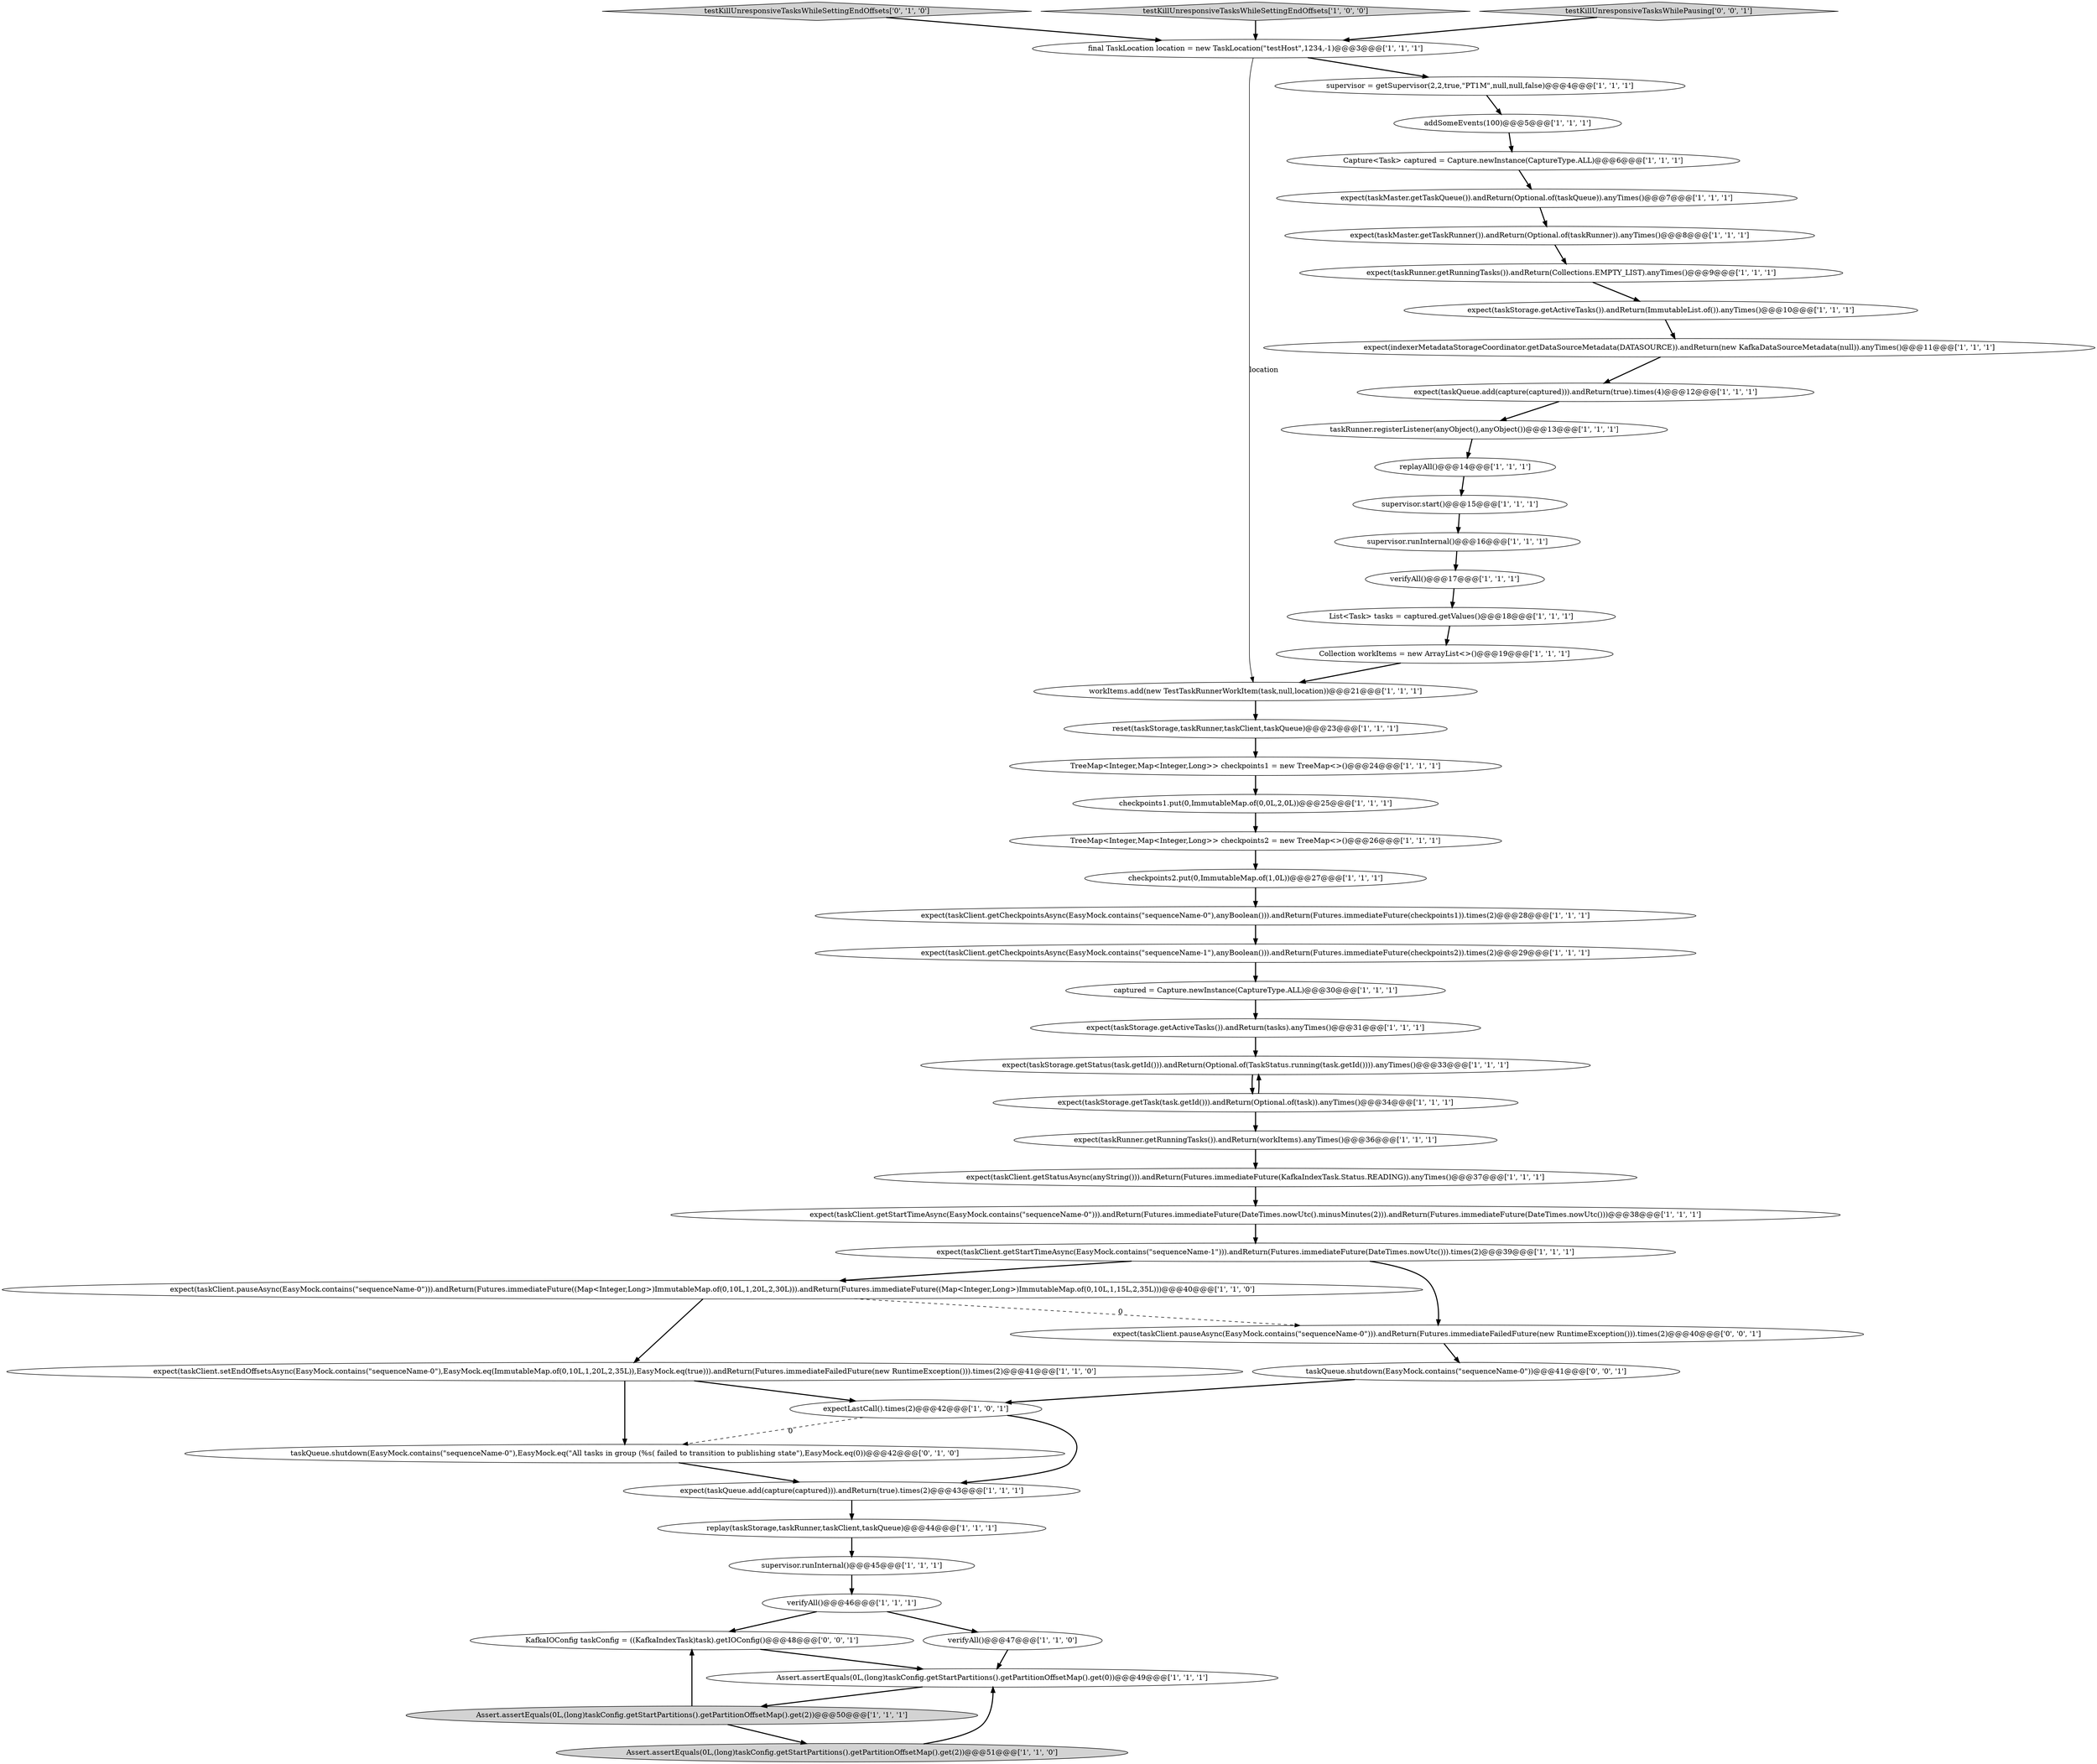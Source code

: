 digraph {
2 [style = filled, label = "expect(taskMaster.getTaskQueue()).andReturn(Optional.of(taskQueue)).anyTimes()@@@7@@@['1', '1', '1']", fillcolor = white, shape = ellipse image = "AAA0AAABBB1BBB"];
8 [style = filled, label = "addSomeEvents(100)@@@5@@@['1', '1', '1']", fillcolor = white, shape = ellipse image = "AAA0AAABBB1BBB"];
32 [style = filled, label = "expect(taskMaster.getTaskRunner()).andReturn(Optional.of(taskRunner)).anyTimes()@@@8@@@['1', '1', '1']", fillcolor = white, shape = ellipse image = "AAA0AAABBB1BBB"];
24 [style = filled, label = "supervisor.runInternal()@@@16@@@['1', '1', '1']", fillcolor = white, shape = ellipse image = "AAA0AAABBB1BBB"];
49 [style = filled, label = "KafkaIOConfig taskConfig = ((KafkaIndexTask)task).getIOConfig()@@@48@@@['0', '0', '1']", fillcolor = white, shape = ellipse image = "AAA0AAABBB3BBB"];
15 [style = filled, label = "expect(taskClient.setEndOffsetsAsync(EasyMock.contains(\"sequenceName-0\"),EasyMock.eq(ImmutableMap.of(0,10L,1,20L,2,35L)),EasyMock.eq(true))).andReturn(Futures.immediateFailedFuture(new RuntimeException())).times(2)@@@41@@@['1', '1', '0']", fillcolor = white, shape = ellipse image = "AAA0AAABBB1BBB"];
43 [style = filled, label = "Collection workItems = new ArrayList<>()@@@19@@@['1', '1', '1']", fillcolor = white, shape = ellipse image = "AAA0AAABBB1BBB"];
3 [style = filled, label = "verifyAll()@@@17@@@['1', '1', '1']", fillcolor = white, shape = ellipse image = "AAA0AAABBB1BBB"];
12 [style = filled, label = "reset(taskStorage,taskRunner,taskClient,taskQueue)@@@23@@@['1', '1', '1']", fillcolor = white, shape = ellipse image = "AAA0AAABBB1BBB"];
17 [style = filled, label = "List<Task> tasks = captured.getValues()@@@18@@@['1', '1', '1']", fillcolor = white, shape = ellipse image = "AAA0AAABBB1BBB"];
21 [style = filled, label = "TreeMap<Integer,Map<Integer,Long>> checkpoints2 = new TreeMap<>()@@@26@@@['1', '1', '1']", fillcolor = white, shape = ellipse image = "AAA0AAABBB1BBB"];
46 [style = filled, label = "testKillUnresponsiveTasksWhileSettingEndOffsets['0', '1', '0']", fillcolor = lightgray, shape = diamond image = "AAA0AAABBB2BBB"];
10 [style = filled, label = "replayAll()@@@14@@@['1', '1', '1']", fillcolor = white, shape = ellipse image = "AAA0AAABBB1BBB"];
38 [style = filled, label = "replay(taskStorage,taskRunner,taskClient,taskQueue)@@@44@@@['1', '1', '1']", fillcolor = white, shape = ellipse image = "AAA0AAABBB1BBB"];
47 [style = filled, label = "taskQueue.shutdown(EasyMock.contains(\"sequenceName-0\"))@@@41@@@['0', '0', '1']", fillcolor = white, shape = ellipse image = "AAA0AAABBB3BBB"];
40 [style = filled, label = "final TaskLocation location = new TaskLocation(\"testHost\",1234,-1)@@@3@@@['1', '1', '1']", fillcolor = white, shape = ellipse image = "AAA0AAABBB1BBB"];
0 [style = filled, label = "TreeMap<Integer,Map<Integer,Long>> checkpoints1 = new TreeMap<>()@@@24@@@['1', '1', '1']", fillcolor = white, shape = ellipse image = "AAA0AAABBB1BBB"];
6 [style = filled, label = "expect(taskClient.getCheckpointsAsync(EasyMock.contains(\"sequenceName-1\"),anyBoolean())).andReturn(Futures.immediateFuture(checkpoints2)).times(2)@@@29@@@['1', '1', '1']", fillcolor = white, shape = ellipse image = "AAA0AAABBB1BBB"];
44 [style = filled, label = "expect(taskStorage.getStatus(task.getId())).andReturn(Optional.of(TaskStatus.running(task.getId()))).anyTimes()@@@33@@@['1', '1', '1']", fillcolor = white, shape = ellipse image = "AAA0AAABBB1BBB"];
1 [style = filled, label = "expect(taskRunner.getRunningTasks()).andReturn(Collections.EMPTY_LIST).anyTimes()@@@9@@@['1', '1', '1']", fillcolor = white, shape = ellipse image = "AAA0AAABBB1BBB"];
34 [style = filled, label = "expect(taskClient.getStartTimeAsync(EasyMock.contains(\"sequenceName-0\"))).andReturn(Futures.immediateFuture(DateTimes.nowUtc().minusMinutes(2))).andReturn(Futures.immediateFuture(DateTimes.nowUtc()))@@@38@@@['1', '1', '1']", fillcolor = white, shape = ellipse image = "AAA0AAABBB1BBB"];
18 [style = filled, label = "expect(taskClient.getStatusAsync(anyString())).andReturn(Futures.immediateFuture(KafkaIndexTask.Status.READING)).anyTimes()@@@37@@@['1', '1', '1']", fillcolor = white, shape = ellipse image = "AAA0AAABBB1BBB"];
9 [style = filled, label = "expect(indexerMetadataStorageCoordinator.getDataSourceMetadata(DATASOURCE)).andReturn(new KafkaDataSourceMetadata(null)).anyTimes()@@@11@@@['1', '1', '1']", fillcolor = white, shape = ellipse image = "AAA0AAABBB1BBB"];
7 [style = filled, label = "Assert.assertEquals(0L,(long)taskConfig.getStartPartitions().getPartitionOffsetMap().get(2))@@@51@@@['1', '1', '0']", fillcolor = lightgray, shape = ellipse image = "AAA0AAABBB1BBB"];
37 [style = filled, label = "expect(taskStorage.getTask(task.getId())).andReturn(Optional.of(task)).anyTimes()@@@34@@@['1', '1', '1']", fillcolor = white, shape = ellipse image = "AAA0AAABBB1BBB"];
11 [style = filled, label = "expect(taskRunner.getRunningTasks()).andReturn(workItems).anyTimes()@@@36@@@['1', '1', '1']", fillcolor = white, shape = ellipse image = "AAA0AAABBB1BBB"];
5 [style = filled, label = "expect(taskClient.getStartTimeAsync(EasyMock.contains(\"sequenceName-1\"))).andReturn(Futures.immediateFuture(DateTimes.nowUtc())).times(2)@@@39@@@['1', '1', '1']", fillcolor = white, shape = ellipse image = "AAA0AAABBB1BBB"];
30 [style = filled, label = "testKillUnresponsiveTasksWhileSettingEndOffsets['1', '0', '0']", fillcolor = lightgray, shape = diamond image = "AAA0AAABBB1BBB"];
27 [style = filled, label = "expect(taskClient.pauseAsync(EasyMock.contains(\"sequenceName-0\"))).andReturn(Futures.immediateFuture((Map<Integer,Long>)ImmutableMap.of(0,10L,1,20L,2,30L))).andReturn(Futures.immediateFuture((Map<Integer,Long>)ImmutableMap.of(0,10L,1,15L,2,35L)))@@@40@@@['1', '1', '0']", fillcolor = white, shape = ellipse image = "AAA0AAABBB1BBB"];
41 [style = filled, label = "workItems.add(new TestTaskRunnerWorkItem(task,null,location))@@@21@@@['1', '1', '1']", fillcolor = white, shape = ellipse image = "AAA0AAABBB1BBB"];
31 [style = filled, label = "expect(taskQueue.add(capture(captured))).andReturn(true).times(4)@@@12@@@['1', '1', '1']", fillcolor = white, shape = ellipse image = "AAA0AAABBB1BBB"];
28 [style = filled, label = "expect(taskClient.getCheckpointsAsync(EasyMock.contains(\"sequenceName-0\"),anyBoolean())).andReturn(Futures.immediateFuture(checkpoints1)).times(2)@@@28@@@['1', '1', '1']", fillcolor = white, shape = ellipse image = "AAA0AAABBB1BBB"];
4 [style = filled, label = "checkpoints2.put(0,ImmutableMap.of(1,0L))@@@27@@@['1', '1', '1']", fillcolor = white, shape = ellipse image = "AAA0AAABBB1BBB"];
16 [style = filled, label = "verifyAll()@@@46@@@['1', '1', '1']", fillcolor = white, shape = ellipse image = "AAA0AAABBB1BBB"];
29 [style = filled, label = "captured = Capture.newInstance(CaptureType.ALL)@@@30@@@['1', '1', '1']", fillcolor = white, shape = ellipse image = "AAA0AAABBB1BBB"];
22 [style = filled, label = "expect(taskStorage.getActiveTasks()).andReturn(tasks).anyTimes()@@@31@@@['1', '1', '1']", fillcolor = white, shape = ellipse image = "AAA0AAABBB1BBB"];
45 [style = filled, label = "taskQueue.shutdown(EasyMock.contains(\"sequenceName-0\"),EasyMock.eq(\"All tasks in group (%s( failed to transition to publishing state\"),EasyMock.eq(0))@@@42@@@['0', '1', '0']", fillcolor = white, shape = ellipse image = "AAA1AAABBB2BBB"];
42 [style = filled, label = "checkpoints1.put(0,ImmutableMap.of(0,0L,2,0L))@@@25@@@['1', '1', '1']", fillcolor = white, shape = ellipse image = "AAA0AAABBB1BBB"];
26 [style = filled, label = "Capture<Task> captured = Capture.newInstance(CaptureType.ALL)@@@6@@@['1', '1', '1']", fillcolor = white, shape = ellipse image = "AAA0AAABBB1BBB"];
25 [style = filled, label = "expectLastCall().times(2)@@@42@@@['1', '0', '1']", fillcolor = white, shape = ellipse image = "AAA0AAABBB1BBB"];
48 [style = filled, label = "expect(taskClient.pauseAsync(EasyMock.contains(\"sequenceName-0\"))).andReturn(Futures.immediateFailedFuture(new RuntimeException())).times(2)@@@40@@@['0', '0', '1']", fillcolor = white, shape = ellipse image = "AAA0AAABBB3BBB"];
39 [style = filled, label = "Assert.assertEquals(0L,(long)taskConfig.getStartPartitions().getPartitionOffsetMap().get(2))@@@50@@@['1', '1', '1']", fillcolor = lightgray, shape = ellipse image = "AAA0AAABBB1BBB"];
33 [style = filled, label = "supervisor.runInternal()@@@45@@@['1', '1', '1']", fillcolor = white, shape = ellipse image = "AAA0AAABBB1BBB"];
14 [style = filled, label = "supervisor.start()@@@15@@@['1', '1', '1']", fillcolor = white, shape = ellipse image = "AAA0AAABBB1BBB"];
36 [style = filled, label = "Assert.assertEquals(0L,(long)taskConfig.getStartPartitions().getPartitionOffsetMap().get(0))@@@49@@@['1', '1', '1']", fillcolor = white, shape = ellipse image = "AAA0AAABBB1BBB"];
23 [style = filled, label = "supervisor = getSupervisor(2,2,true,\"PT1M\",null,null,false)@@@4@@@['1', '1', '1']", fillcolor = white, shape = ellipse image = "AAA0AAABBB1BBB"];
20 [style = filled, label = "expect(taskStorage.getActiveTasks()).andReturn(ImmutableList.of()).anyTimes()@@@10@@@['1', '1', '1']", fillcolor = white, shape = ellipse image = "AAA0AAABBB1BBB"];
35 [style = filled, label = "taskRunner.registerListener(anyObject(),anyObject())@@@13@@@['1', '1', '1']", fillcolor = white, shape = ellipse image = "AAA0AAABBB1BBB"];
19 [style = filled, label = "expect(taskQueue.add(capture(captured))).andReturn(true).times(2)@@@43@@@['1', '1', '1']", fillcolor = white, shape = ellipse image = "AAA0AAABBB1BBB"];
13 [style = filled, label = "verifyAll()@@@47@@@['1', '1', '0']", fillcolor = white, shape = ellipse image = "AAA0AAABBB1BBB"];
50 [style = filled, label = "testKillUnresponsiveTasksWhilePausing['0', '0', '1']", fillcolor = lightgray, shape = diamond image = "AAA0AAABBB3BBB"];
12->0 [style = bold, label=""];
39->49 [style = bold, label=""];
26->2 [style = bold, label=""];
48->47 [style = bold, label=""];
37->44 [style = bold, label=""];
8->26 [style = bold, label=""];
0->42 [style = bold, label=""];
17->43 [style = bold, label=""];
40->23 [style = bold, label=""];
22->44 [style = bold, label=""];
34->5 [style = bold, label=""];
25->19 [style = bold, label=""];
9->31 [style = bold, label=""];
49->36 [style = bold, label=""];
40->41 [style = solid, label="location"];
19->38 [style = bold, label=""];
11->18 [style = bold, label=""];
27->15 [style = bold, label=""];
14->24 [style = bold, label=""];
16->13 [style = bold, label=""];
35->10 [style = bold, label=""];
41->12 [style = bold, label=""];
42->21 [style = bold, label=""];
15->45 [style = bold, label=""];
46->40 [style = bold, label=""];
33->16 [style = bold, label=""];
32->1 [style = bold, label=""];
43->41 [style = bold, label=""];
44->37 [style = bold, label=""];
7->36 [style = bold, label=""];
31->35 [style = bold, label=""];
16->49 [style = bold, label=""];
3->17 [style = bold, label=""];
28->6 [style = bold, label=""];
4->28 [style = bold, label=""];
39->7 [style = bold, label=""];
6->29 [style = bold, label=""];
50->40 [style = bold, label=""];
27->48 [style = dashed, label="0"];
23->8 [style = bold, label=""];
24->3 [style = bold, label=""];
2->32 [style = bold, label=""];
5->27 [style = bold, label=""];
45->19 [style = bold, label=""];
37->11 [style = bold, label=""];
5->48 [style = bold, label=""];
18->34 [style = bold, label=""];
25->45 [style = dashed, label="0"];
29->22 [style = bold, label=""];
30->40 [style = bold, label=""];
38->33 [style = bold, label=""];
20->9 [style = bold, label=""];
1->20 [style = bold, label=""];
15->25 [style = bold, label=""];
13->36 [style = bold, label=""];
21->4 [style = bold, label=""];
47->25 [style = bold, label=""];
10->14 [style = bold, label=""];
36->39 [style = bold, label=""];
}
